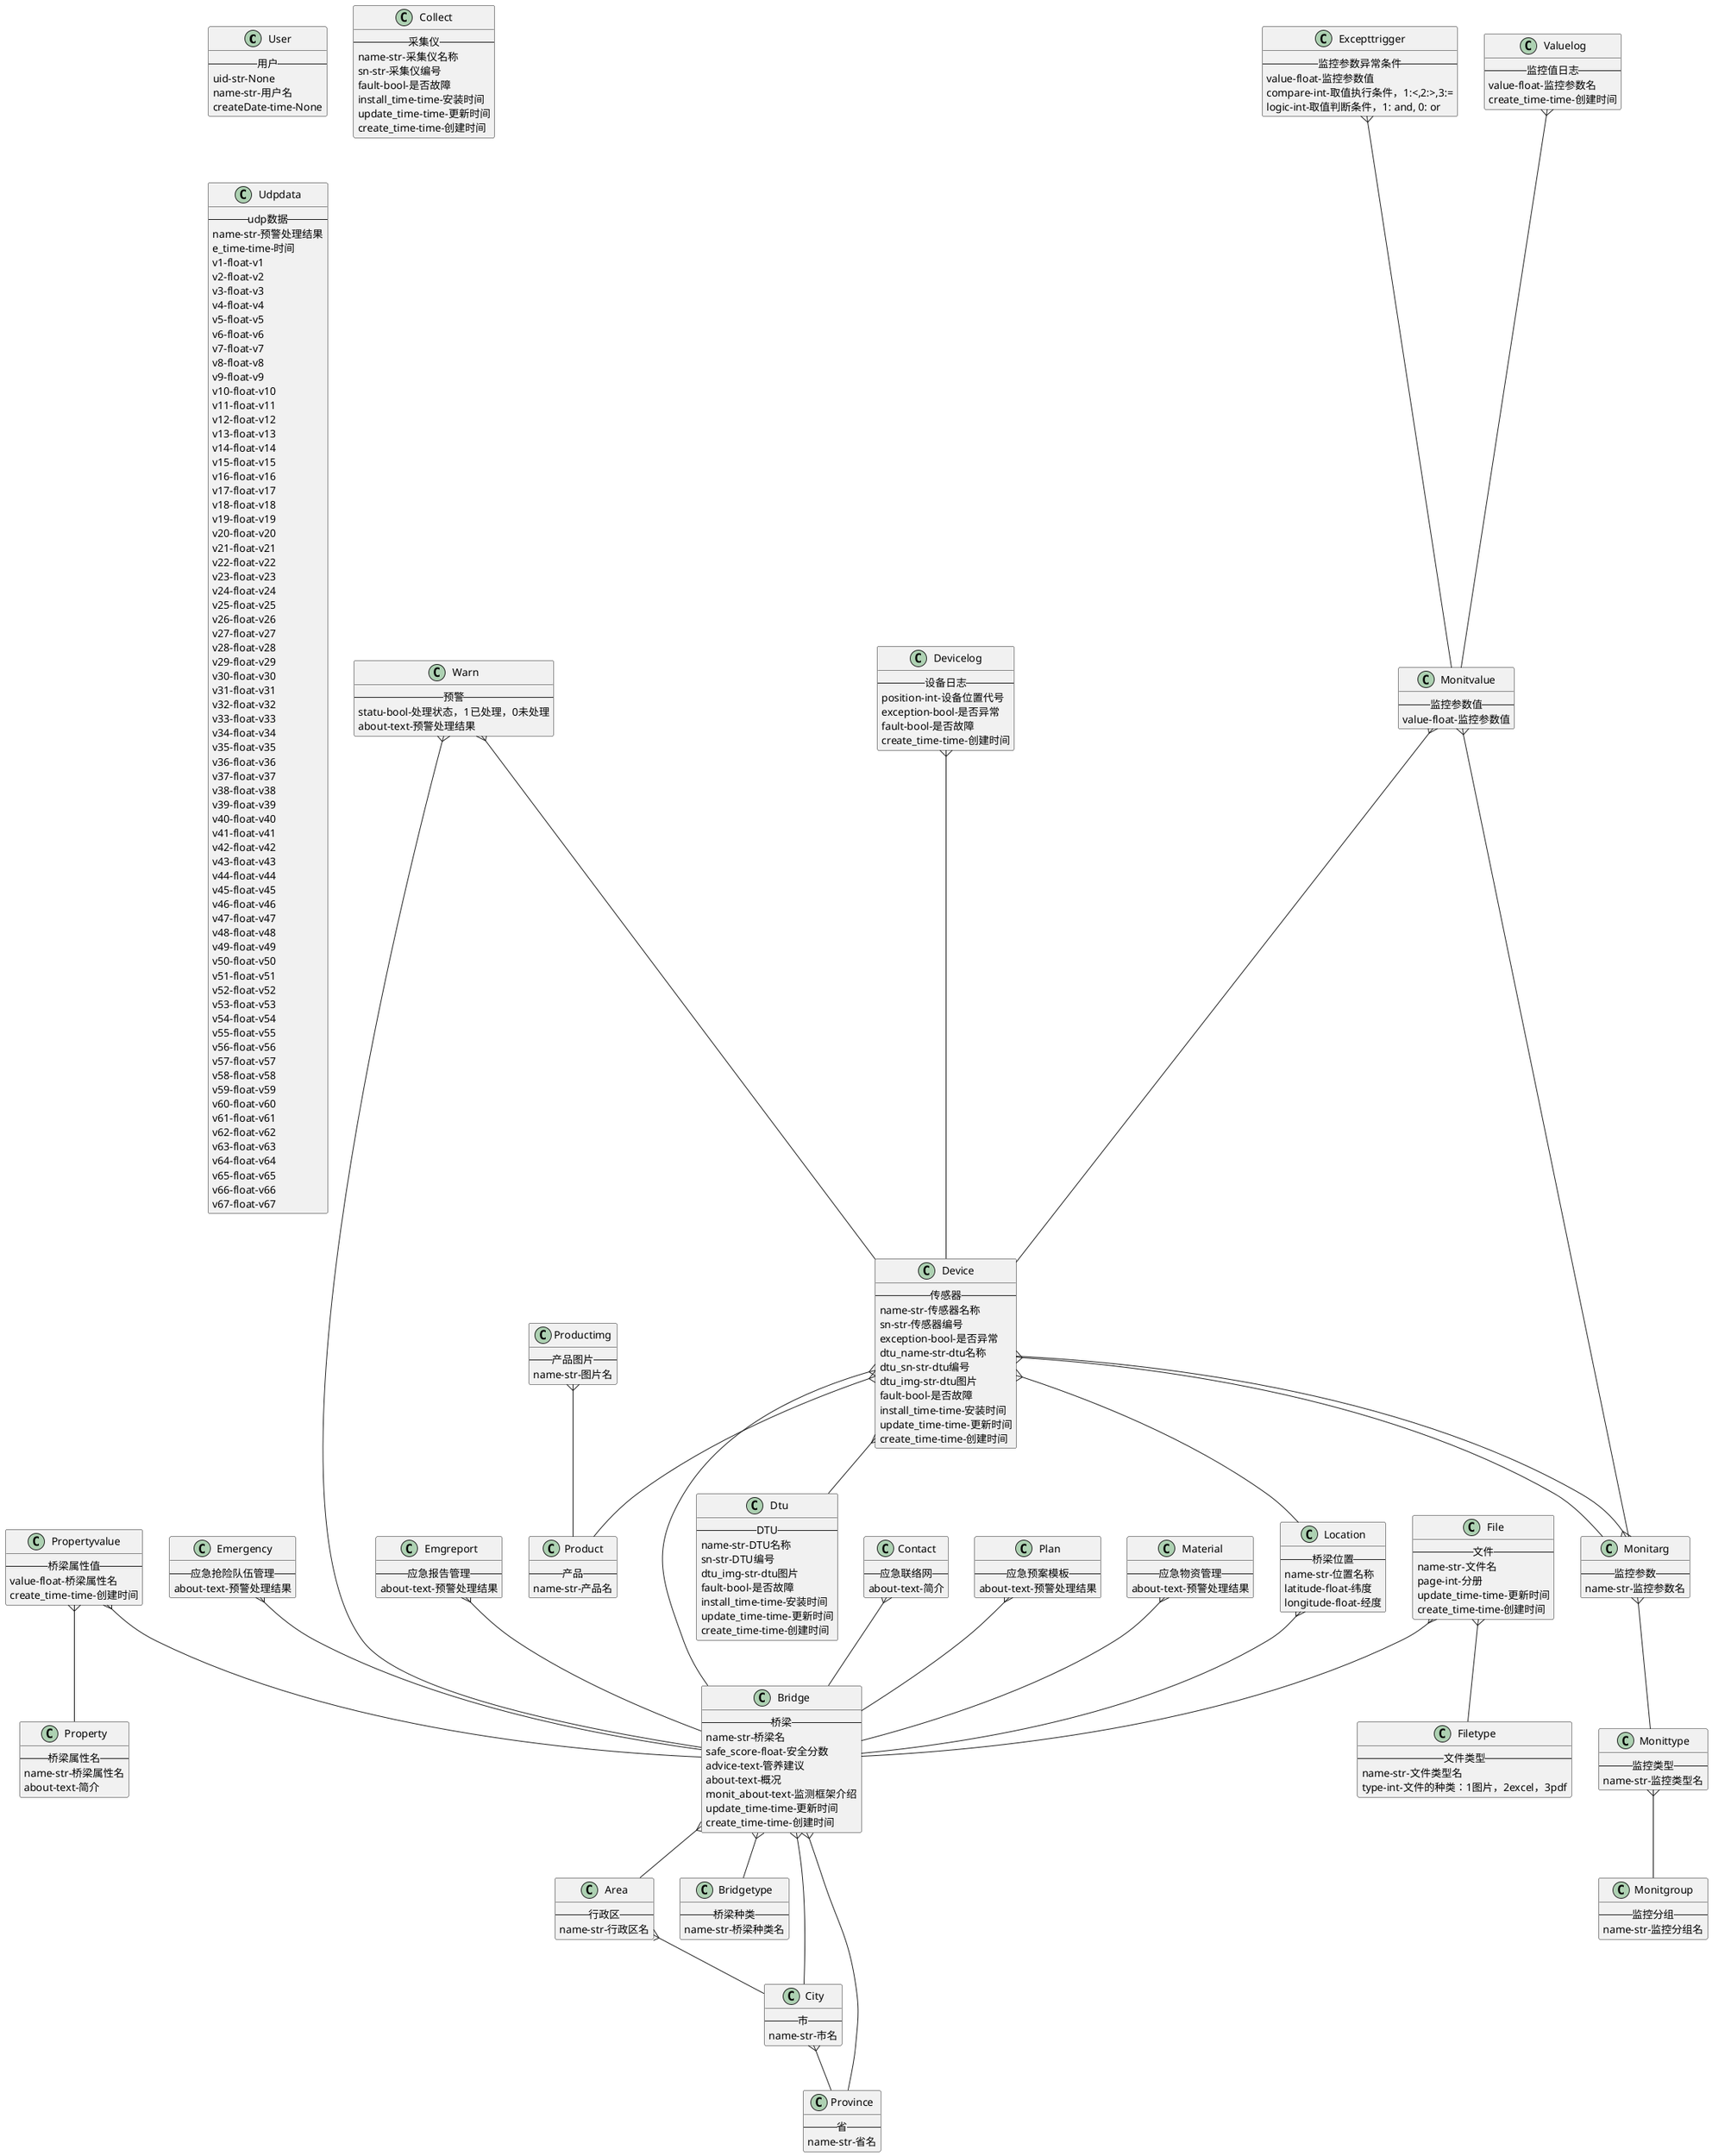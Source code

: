 @startuml
Class User {
	--用户--
	uid-str-None
	name-str-用户名
	createDate-time-None
}
Class Province {
	--省--
	name-str-省名
}
Class City {
	--市--
	name-str-市名
}
City }-- Province
Class Area {
	--行政区--
	name-str-行政区名
}
Area }-- City
Class Bridgetype {
	--桥梁种类--
	name-str-桥梁种类名
}
Class Bridge {
	--桥梁--
	name-str-桥梁名
	safe_score-float-安全分数
	advice-text-管养建议
	about-text-概况
	monit_about-text-监测框架介绍
	update_time-time-更新时间
	create_time-time-创建时间
}
Bridge }-- Bridgetype
Bridge }-- Province
Bridge }-- City
Bridge }-- Area
Class Property {
	--桥梁属性名--
	name-str-桥梁属性名
	about-text-简介
}
Class Propertyvalue {
	--桥梁属性值--
	value-float-桥梁属性名
	create_time-time-创建时间
}
Propertyvalue }-- Property
Propertyvalue }-- Bridge
Class Filetype {
	--文件类型--
	name-str-文件类型名
	type-int-文件的种类：1图片，2excel，3pdf
}
Class File {
	--文件--
	name-str-文件名
	page-int-分册
	update_time-time-更新时间
	create_time-time-创建时间
}
File }-- Filetype
File }-- Bridge
Class Product {
	--产品--
	name-str-产品名
}
Class Productimg {
	--产品图片--
	name-str-图片名
}
Productimg }-- Product
Class Location {
	--桥梁位置--
	name-str-位置名称
	latitude-float-纬度
	longitude-float-经度
}
Location }-- Bridge
Class Device {
	--传感器--
	name-str-传感器名称
	sn-str-传感器编号
	exception-bool-是否异常
	dtu_name-str-dtu名称
	dtu_sn-str-dtu编号
	dtu_img-str-dtu图片
	fault-bool-是否故障
	install_time-time-安装时间
	update_time-time-更新时间
	create_time-time-创建时间
}
Device }-- Product
Device }-- Bridge
Device }-- Location
Device }-- Dtu
Device }-- Monitarg
Monitarg }-- Device
Class Dtu {
	--DTU--
	name-str-DTU名称
	sn-str-DTU编号
	dtu_img-str-dtu图片
	fault-bool-是否故障
	install_time-time-安装时间
	update_time-time-更新时间
	create_time-time-创建时间
}
Class Collect {
	--采集仪--
	name-str-采集仪名称
	sn-str-采集仪编号
	fault-bool-是否故障
	install_time-time-安装时间
	update_time-time-更新时间
	create_time-time-创建时间
}
Class Devicelog {
	--设备日志--
	position-int-设备位置代号
	exception-bool-是否异常
	fault-bool-是否故障
	create_time-time-创建时间
}
Devicelog }-- Device
Class Monitgroup {
	--监控分组--
	name-str-监控分组名
}
Class Monittype {
	--监控类型--
	name-str-监控类型名
}
Monittype }-- Monitgroup
Class Monitarg {
	--监控参数--
	name-str-监控参数名
}
Monitarg }-- Monittype
Class Monitvalue {
	--监控参数值--
	value-float-监控参数值
}
Monitvalue }-- Monitarg
Monitvalue }-- Device
Class Excepttrigger {
	--监控参数异常条件--
	value-float-监控参数值
	compare-int-取值执行条件，1:<,2:>,3:=
	logic-int-取值判断条件，1: and, 0: or
}
Excepttrigger }-- Monitvalue
Class Valuelog {
	--监控值日志--
	value-float-监控参数名
	create_time-time-创建时间
}
Valuelog }-- Monitvalue
Class Warn {
	--预警--
	statu-bool-处理状态，1已处理，0未处理
	about-text-预警处理结果
}
Warn }-- Bridge
Warn }-- Device
Class Contact {
	--应急联络网--
	about-text-简介
}
Contact }-- Bridge
Class Plan {
	--应急预案模板--
	about-text-预警处理结果
}
Plan }-- Bridge
Class Material {
	--应急物资管理--
	about-text-预警处理结果
}
Material }-- Bridge
Class Emergency {
	--应急抢险队伍管理--
	about-text-预警处理结果
}
Emergency }-- Bridge
Class Emgreport {
	--应急报告管理--
	about-text-预警处理结果
}
Emgreport }-- Bridge
Class Udpdata {
	--udp数据--
	name-str-预警处理结果
	e_time-time-时间
	v1-float-v1
	v2-float-v2
	v3-float-v3
	v4-float-v4
	v5-float-v5
	v6-float-v6
	v7-float-v7
	v8-float-v8
	v9-float-v9
	v10-float-v10
	v11-float-v11
	v12-float-v12
	v13-float-v13
	v14-float-v14
	v15-float-v15
	v16-float-v16
	v17-float-v17
	v18-float-v18
	v19-float-v19
	v20-float-v20
	v21-float-v21
	v22-float-v22
	v23-float-v23
	v24-float-v24
	v25-float-v25
	v26-float-v26
	v27-float-v27
	v28-float-v28
	v29-float-v29
	v30-float-v30
	v31-float-v31
	v32-float-v32
	v33-float-v33
	v34-float-v34
	v35-float-v35
	v36-float-v36
	v37-float-v37
	v38-float-v38
	v39-float-v39
	v40-float-v40
	v41-float-v41
	v42-float-v42
	v43-float-v43
	v44-float-v44
	v45-float-v45
	v46-float-v46
	v47-float-v47
	v48-float-v48
	v49-float-v49
	v50-float-v50
	v51-float-v51
	v52-float-v52
	v53-float-v53
	v54-float-v54
	v55-float-v55
	v56-float-v56
	v57-float-v57
	v58-float-v58
	v59-float-v59
	v60-float-v60
	v61-float-v61
	v62-float-v62
	v63-float-v63
	v64-float-v64
	v65-float-v65
	v66-float-v66
	v67-float-v67
}
@enduml
